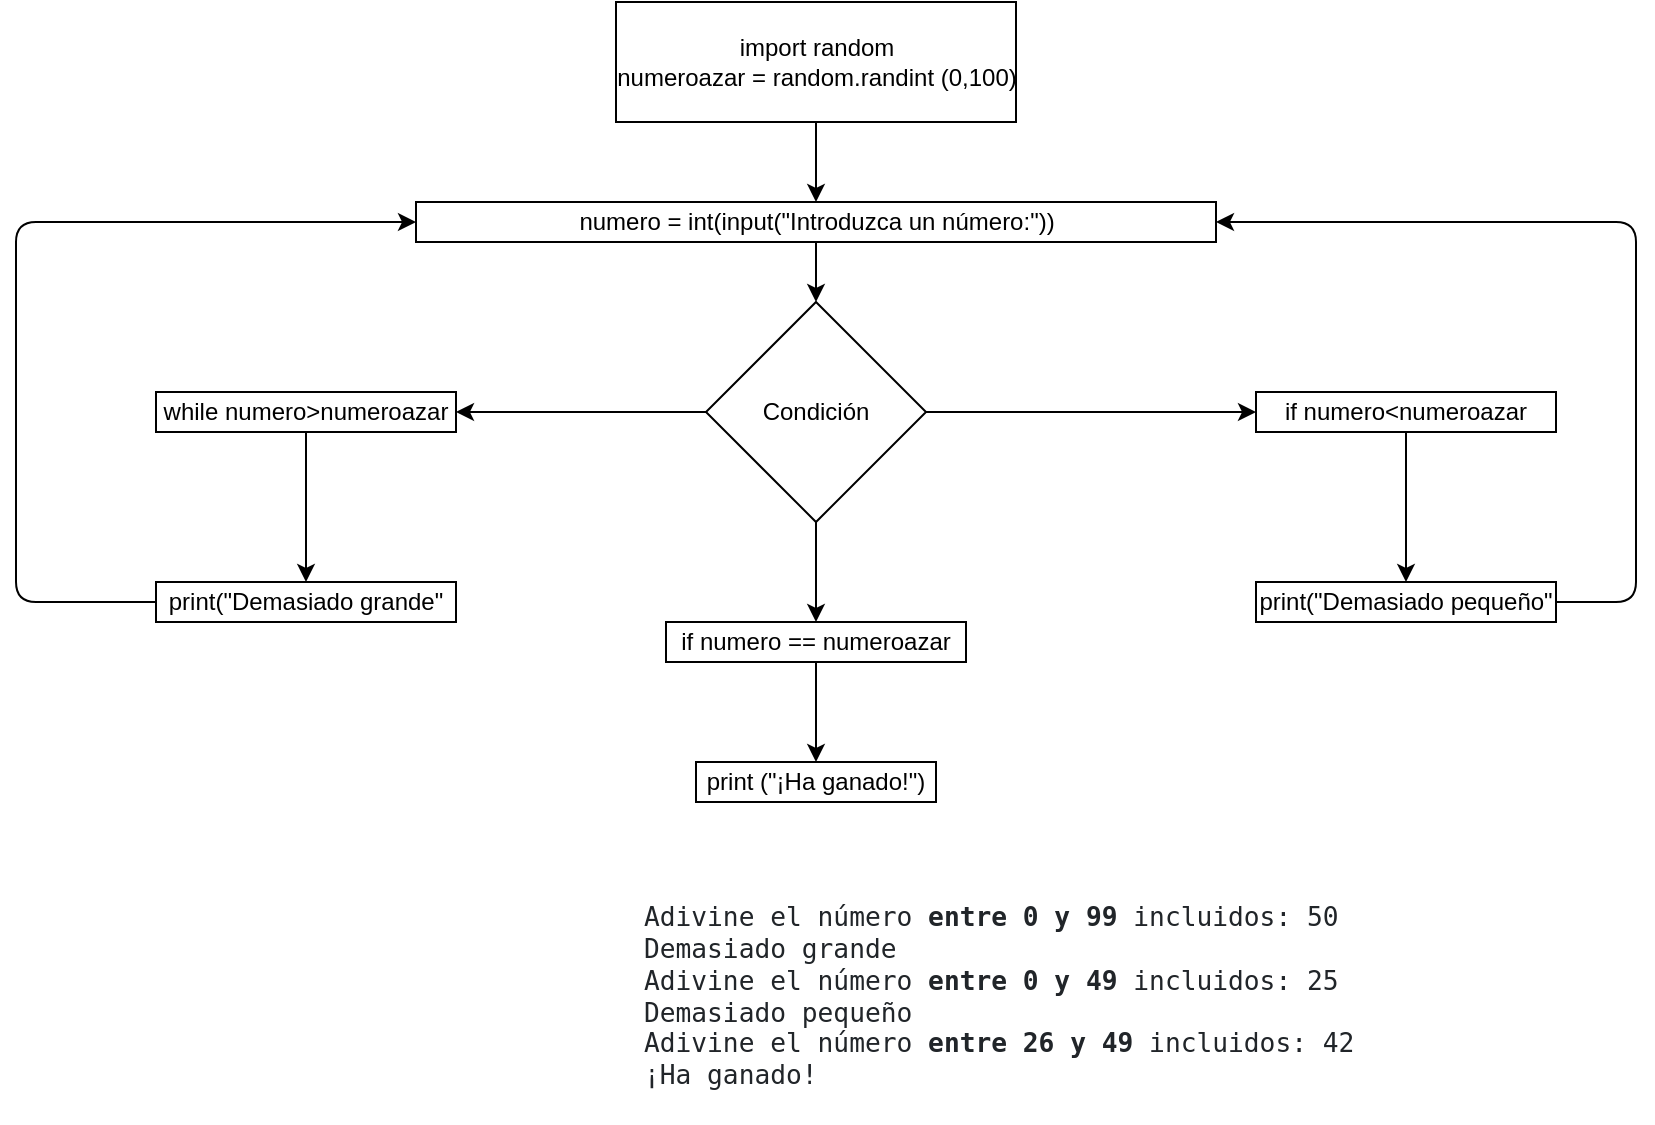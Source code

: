 <mxfile>
    <diagram id="DXHaVs-FB0tI9lOMvLTt" name="Página-1">
        <mxGraphModel dx="1561" dy="318" grid="1" gridSize="10" guides="1" tooltips="1" connect="1" arrows="1" fold="1" page="1" pageScale="1" pageWidth="827" pageHeight="1169" math="0" shadow="0">
            <root>
                <mxCell id="0"/>
                <mxCell id="1" parent="0"/>
                <mxCell id="8" style="edgeStyle=none;html=1;" edge="1" parent="1" source="2">
                    <mxGeometry relative="1" as="geometry">
                        <mxPoint x="340" y="110" as="targetPoint"/>
                    </mxGeometry>
                </mxCell>
                <mxCell id="2" value="" style="rounded=0;whiteSpace=wrap;html=1;" parent="1" vertex="1">
                    <mxGeometry x="240" y="10" width="200" height="60" as="geometry"/>
                </mxCell>
                <mxCell id="11" style="edgeStyle=none;html=1;" edge="1" parent="1" source="9">
                    <mxGeometry relative="1" as="geometry">
                        <mxPoint x="560" y="215" as="targetPoint"/>
                        <Array as="points">
                            <mxPoint x="460" y="215"/>
                        </Array>
                    </mxGeometry>
                </mxCell>
                <mxCell id="19" style="edgeStyle=none;html=1;" edge="1" parent="1" source="9">
                    <mxGeometry relative="1" as="geometry">
                        <mxPoint x="340" y="320" as="targetPoint"/>
                    </mxGeometry>
                </mxCell>
                <mxCell id="9" value="" style="rhombus;whiteSpace=wrap;html=1;" vertex="1" parent="1">
                    <mxGeometry x="285" y="160" width="110" height="110" as="geometry"/>
                </mxCell>
                <mxCell id="41" style="edgeStyle=none;html=1;entryX=1;entryY=0.5;entryDx=0;entryDy=0;exitX=0;exitY=0.5;exitDx=0;exitDy=0;" edge="1" parent="1" source="9" target="20">
                    <mxGeometry relative="1" as="geometry">
                        <mxPoint x="170" y="215" as="targetPoint"/>
                        <mxPoint x="280" y="215" as="sourcePoint"/>
                        <Array as="points">
                            <mxPoint x="230" y="215"/>
                        </Array>
                    </mxGeometry>
                </mxCell>
                <mxCell id="10" value="Condición" style="text;html=1;strokeColor=none;fillColor=none;align=center;verticalAlign=middle;whiteSpace=wrap;rounded=0;" vertex="1" parent="1">
                    <mxGeometry x="300" y="200" width="80" height="30" as="geometry"/>
                </mxCell>
                <mxCell id="13" value="import random&lt;br&gt;numeroazar = random.randint (0,100)" style="text;html=1;resizable=0;autosize=1;align=center;verticalAlign=middle;points=[];fillColor=none;strokeColor=none;rounded=0;" vertex="1" parent="1">
                    <mxGeometry x="230" y="25" width="220" height="30" as="geometry"/>
                </mxCell>
                <mxCell id="15" value="&lt;pre style=&quot;box-sizing: border-box ; font-family: , &amp;#34;menlo&amp;#34; , &amp;#34;monaco&amp;#34; , &amp;#34;consolas&amp;#34; , &amp;#34;liberation mono&amp;#34; , &amp;#34;courier new&amp;#34; , monospace ; font-size: 13.125px ; margin-top: 0px ; margin-bottom: 1rem ; overflow: auto ; color: rgb(33 , 37 , 41) ; text-align: left ; background-color: rgba(255 , 255 , 255 , 0.85)&quot;&gt;&lt;code style=&quot;box-sizing: border-box ; font-family: , &amp;#34;menlo&amp;#34; , &amp;#34;monaco&amp;#34; , &amp;#34;consolas&amp;#34; , &amp;#34;liberation mono&amp;#34; , &amp;#34;courier new&amp;#34; , monospace ; font-size: inherit ; overflow-wrap: break-word ; word-break: normal&quot;&gt;Adivine el número &lt;span style=&quot;box-sizing: border-box ; font-weight: bolder&quot;&gt;entre 0 y 99&lt;/span&gt; incluidos: 50&amp;nbsp;&lt;br/&gt;Demasiado grande&amp;nbsp;&lt;br/&gt;Adivine el número &lt;span style=&quot;box-sizing: border-box ; font-weight: bolder&quot;&gt;entre 0 y 49&lt;/span&gt; incluidos: 25&amp;nbsp;&lt;br/&gt;Demasiado pequeño&amp;nbsp;&lt;br/&gt;Adivine el número &lt;span style=&quot;box-sizing: border-box ; font-weight: bolder&quot;&gt;entre 26 y 49&lt;/span&gt; incluidos: 42&amp;nbsp;&lt;br/&gt;¡Ha ganado! &lt;/code&gt;&lt;/pre&gt;" style="text;html=1;resizable=0;autosize=1;align=center;verticalAlign=middle;points=[];fillColor=none;strokeColor=none;rounded=0;" vertex="1" parent="1">
                    <mxGeometry x="240" y="460" width="390" height="110" as="geometry"/>
                </mxCell>
                <mxCell id="17" style="edgeStyle=none;html=1;" edge="1" parent="1" source="16" target="9">
                    <mxGeometry relative="1" as="geometry"/>
                </mxCell>
                <mxCell id="16" value="" style="rounded=0;whiteSpace=wrap;html=1;" vertex="1" parent="1">
                    <mxGeometry x="140" y="110" width="400" height="20" as="geometry"/>
                </mxCell>
                <mxCell id="18" value="numero = int(input(&quot;Introduzca un número:&quot;))" style="text;html=1;resizable=0;autosize=1;align=center;verticalAlign=middle;points=[];fillColor=none;strokeColor=none;rounded=0;" vertex="1" parent="1">
                    <mxGeometry x="215" y="110" width="250" height="20" as="geometry"/>
                </mxCell>
                <mxCell id="20" value="" style="rounded=0;whiteSpace=wrap;html=1;" vertex="1" parent="1">
                    <mxGeometry x="10" y="205" width="150" height="20" as="geometry"/>
                </mxCell>
                <mxCell id="33" style="edgeStyle=none;html=1;" edge="1" parent="1" source="21">
                    <mxGeometry relative="1" as="geometry">
                        <mxPoint x="635" y="300" as="targetPoint"/>
                    </mxGeometry>
                </mxCell>
                <mxCell id="21" value="" style="rounded=0;whiteSpace=wrap;html=1;" vertex="1" parent="1">
                    <mxGeometry x="560" y="205" width="150" height="20" as="geometry"/>
                </mxCell>
                <mxCell id="22" value="" style="rounded=0;whiteSpace=wrap;html=1;" vertex="1" parent="1">
                    <mxGeometry x="265" y="320" width="150" height="20" as="geometry"/>
                </mxCell>
                <mxCell id="32" style="edgeStyle=none;html=1;" edge="1" parent="1" source="23" target="34">
                    <mxGeometry relative="1" as="geometry">
                        <mxPoint x="85" y="290" as="targetPoint"/>
                    </mxGeometry>
                </mxCell>
                <mxCell id="23" value="while numero&amp;gt;numeroazar" style="text;html=1;strokeColor=none;fillColor=none;align=center;verticalAlign=middle;whiteSpace=wrap;rounded=0;" vertex="1" parent="1">
                    <mxGeometry x="10" y="205" width="150" height="20" as="geometry"/>
                </mxCell>
                <mxCell id="24" value="if numero&amp;lt;numeroazar" style="text;html=1;strokeColor=none;fillColor=none;align=center;verticalAlign=middle;whiteSpace=wrap;rounded=0;" vertex="1" parent="1">
                    <mxGeometry x="570" y="205" width="130" height="20" as="geometry"/>
                </mxCell>
                <mxCell id="27" style="edgeStyle=none;html=1;" edge="1" parent="1" source="25" target="28">
                    <mxGeometry relative="1" as="geometry">
                        <mxPoint x="340" y="400" as="targetPoint"/>
                    </mxGeometry>
                </mxCell>
                <mxCell id="25" value="if numero == numeroazar" style="text;html=1;strokeColor=none;fillColor=none;align=center;verticalAlign=middle;whiteSpace=wrap;rounded=0;" vertex="1" parent="1">
                    <mxGeometry x="265" y="320" width="150" height="20" as="geometry"/>
                </mxCell>
                <mxCell id="28" value="" style="rounded=0;whiteSpace=wrap;html=1;" vertex="1" parent="1">
                    <mxGeometry x="280" y="390" width="120" height="20" as="geometry"/>
                </mxCell>
                <mxCell id="30" value="print (&quot;¡Ha ganado!&quot;)" style="text;html=1;strokeColor=none;fillColor=none;align=center;verticalAlign=middle;whiteSpace=wrap;rounded=0;" vertex="1" parent="1">
                    <mxGeometry x="280" y="390" width="120" height="20" as="geometry"/>
                </mxCell>
                <mxCell id="45" style="edgeStyle=none;html=1;entryX=0;entryY=0.5;entryDx=0;entryDy=0;" edge="1" parent="1" source="34" target="16">
                    <mxGeometry relative="1" as="geometry">
                        <mxPoint x="100" y="110" as="targetPoint"/>
                        <Array as="points">
                            <mxPoint x="-60" y="310"/>
                            <mxPoint x="-60" y="120"/>
                        </Array>
                    </mxGeometry>
                </mxCell>
                <mxCell id="34" value="print(&quot;Demasiado grande&quot;" style="rounded=0;whiteSpace=wrap;html=1;" vertex="1" parent="1">
                    <mxGeometry x="10" y="300" width="150" height="20" as="geometry"/>
                </mxCell>
                <mxCell id="44" style="edgeStyle=none;html=1;entryX=1;entryY=0.5;entryDx=0;entryDy=0;" edge="1" parent="1" source="42" target="16">
                    <mxGeometry relative="1" as="geometry">
                        <mxPoint x="560" y="100" as="targetPoint"/>
                        <Array as="points">
                            <mxPoint x="750" y="310"/>
                            <mxPoint x="750" y="120"/>
                        </Array>
                    </mxGeometry>
                </mxCell>
                <mxCell id="42" value="print(&quot;Demasiado pequeño&quot;" style="rounded=0;whiteSpace=wrap;html=1;" vertex="1" parent="1">
                    <mxGeometry x="560" y="300" width="150" height="20" as="geometry"/>
                </mxCell>
            </root>
        </mxGraphModel>
    </diagram>
</mxfile>
